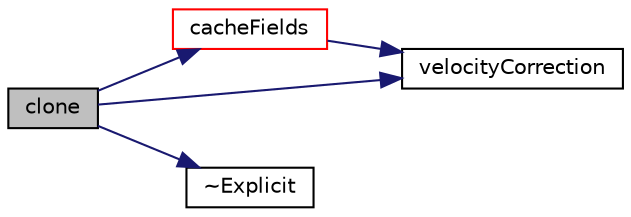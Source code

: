 digraph "clone"
{
  bgcolor="transparent";
  edge [fontname="Helvetica",fontsize="10",labelfontname="Helvetica",labelfontsize="10"];
  node [fontname="Helvetica",fontsize="10",shape=record];
  rankdir="LR";
  Node1 [label="clone",height=0.2,width=0.4,color="black", fillcolor="grey75", style="filled", fontcolor="black"];
  Node1 -> Node2 [color="midnightblue",fontsize="10",style="solid",fontname="Helvetica"];
  Node2 [label="cacheFields",height=0.2,width=0.4,color="red",URL="$a00694.html#a6005414ac27ae3e0b5a783ba216c1906",tooltip="Calculate the inter particles stresses. "];
  Node2 -> Node3 [color="midnightblue",fontsize="10",style="solid",fontname="Helvetica"];
  Node3 [label="velocityCorrection",height=0.2,width=0.4,color="black",URL="$a00694.html#a6fe8daab57be811150eebf6ce02db4cb",tooltip="Calculate the velocity correction. "];
  Node1 -> Node3 [color="midnightblue",fontsize="10",style="solid",fontname="Helvetica"];
  Node1 -> Node4 [color="midnightblue",fontsize="10",style="solid",fontname="Helvetica"];
  Node4 [label="~Explicit",height=0.2,width=0.4,color="black",URL="$a00694.html#a0e1b6c65154da1d553e73f343243cb88",tooltip="Destructor. "];
}
